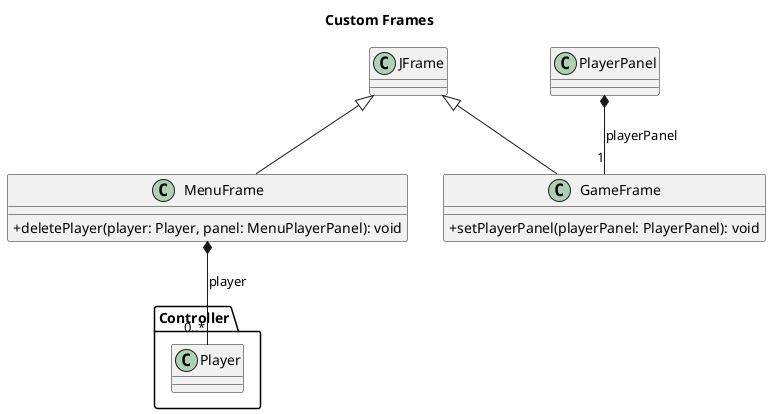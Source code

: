 @startuml Custom_frames
title Custom Frames

skinparam classAttributeIconSize 0

package Controller{
    class Player{}
}

JFrame <|-- GameFrame
PlayerPanel *--"1" GameFrame: playerPanel
    class GameFrame{
        + setPlayerPanel(playerPanel: PlayerPanel): void
    }

JFrame <|-- MenuFrame
MenuFrame *--"0..*" Player: player
class MenuFrame{
    + deletePlayer(player: Player, panel: MenuPlayerPanel): void
}


@enduml